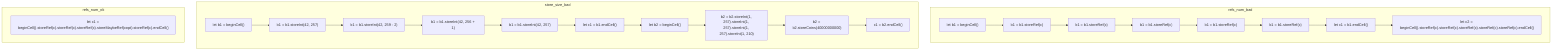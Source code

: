 graph TD
subgraph refs_num_bad
    refs_num_bad_143["let b1 = beginCell()"]
    refs_num_bad_144["b1 = b1.storeRef(c)"]
    refs_num_bad_146["b1 = b1.storeRef(c)"]
    refs_num_bad_148["b1 = b1.storeRef(c)"]
    refs_num_bad_150["b1 = b1.storeRef(c)"]
    refs_num_bad_152["b1 = b1.storeRef(c)"]
    refs_num_bad_154["let c1 = b1.endCell()"]
    refs_num_bad_156["let c2 = beginCell().storeRef(c).storeRef(c).storeRef(c).storeRef(c).storeRef(c).endCell()"]:::exitNode
    refs_num_bad_143 --> refs_num_bad_144
    refs_num_bad_144 --> refs_num_bad_146
    refs_num_bad_146 --> refs_num_bad_148
    refs_num_bad_148 --> refs_num_bad_150
    refs_num_bad_150 --> refs_num_bad_152
    refs_num_bad_152 --> refs_num_bad_154
    refs_num_bad_154 --> refs_num_bad_156
end
subgraph store_size_bad
    store_size_bad_158["let b1 = beginCell()"]
    store_size_bad_159["b1 = b1.storeInt(42, 257)"]
    store_size_bad_161["b1 = b1.storeInt(42, 259 - 2)"]
    store_size_bad_163["b1 = b1.storeInt(42, 256 + 1)"]
    store_size_bad_165["b1 = b1.storeInt(42, 257)"]
    store_size_bad_167["let c1 = b1.endCell()"]
    store_size_bad_169["let b2 = beginCell()"]
    store_size_bad_171["b2 = b2.storeInt(1, 257).storeInt(1, 257).storeInt(1, 257).storeInt(1, 210)"]
    store_size_bad_173["b2 = b2.storeCoins(40000000000)"]
    store_size_bad_175["c1 = b2.endCell()"]:::exitNode
    store_size_bad_158 --> store_size_bad_159
    store_size_bad_159 --> store_size_bad_161
    store_size_bad_161 --> store_size_bad_163
    store_size_bad_163 --> store_size_bad_165
    store_size_bad_165 --> store_size_bad_167
    store_size_bad_167 --> store_size_bad_169
    store_size_bad_169 --> store_size_bad_171
    store_size_bad_171 --> store_size_bad_173
    store_size_bad_173 --> store_size_bad_175
end
subgraph refs_num_ok
    refs_num_ok_177["let c1 = beginCell().storeRef(c).storeRef(c).storeRef(c).storeMaybeRef(copt).storeRef(c).endCell()"]:::exitNode
end